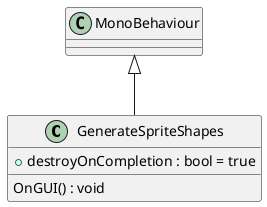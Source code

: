 @startuml
class GenerateSpriteShapes {
    + destroyOnCompletion : bool = true
    OnGUI() : void
}
MonoBehaviour <|-- GenerateSpriteShapes
@enduml
